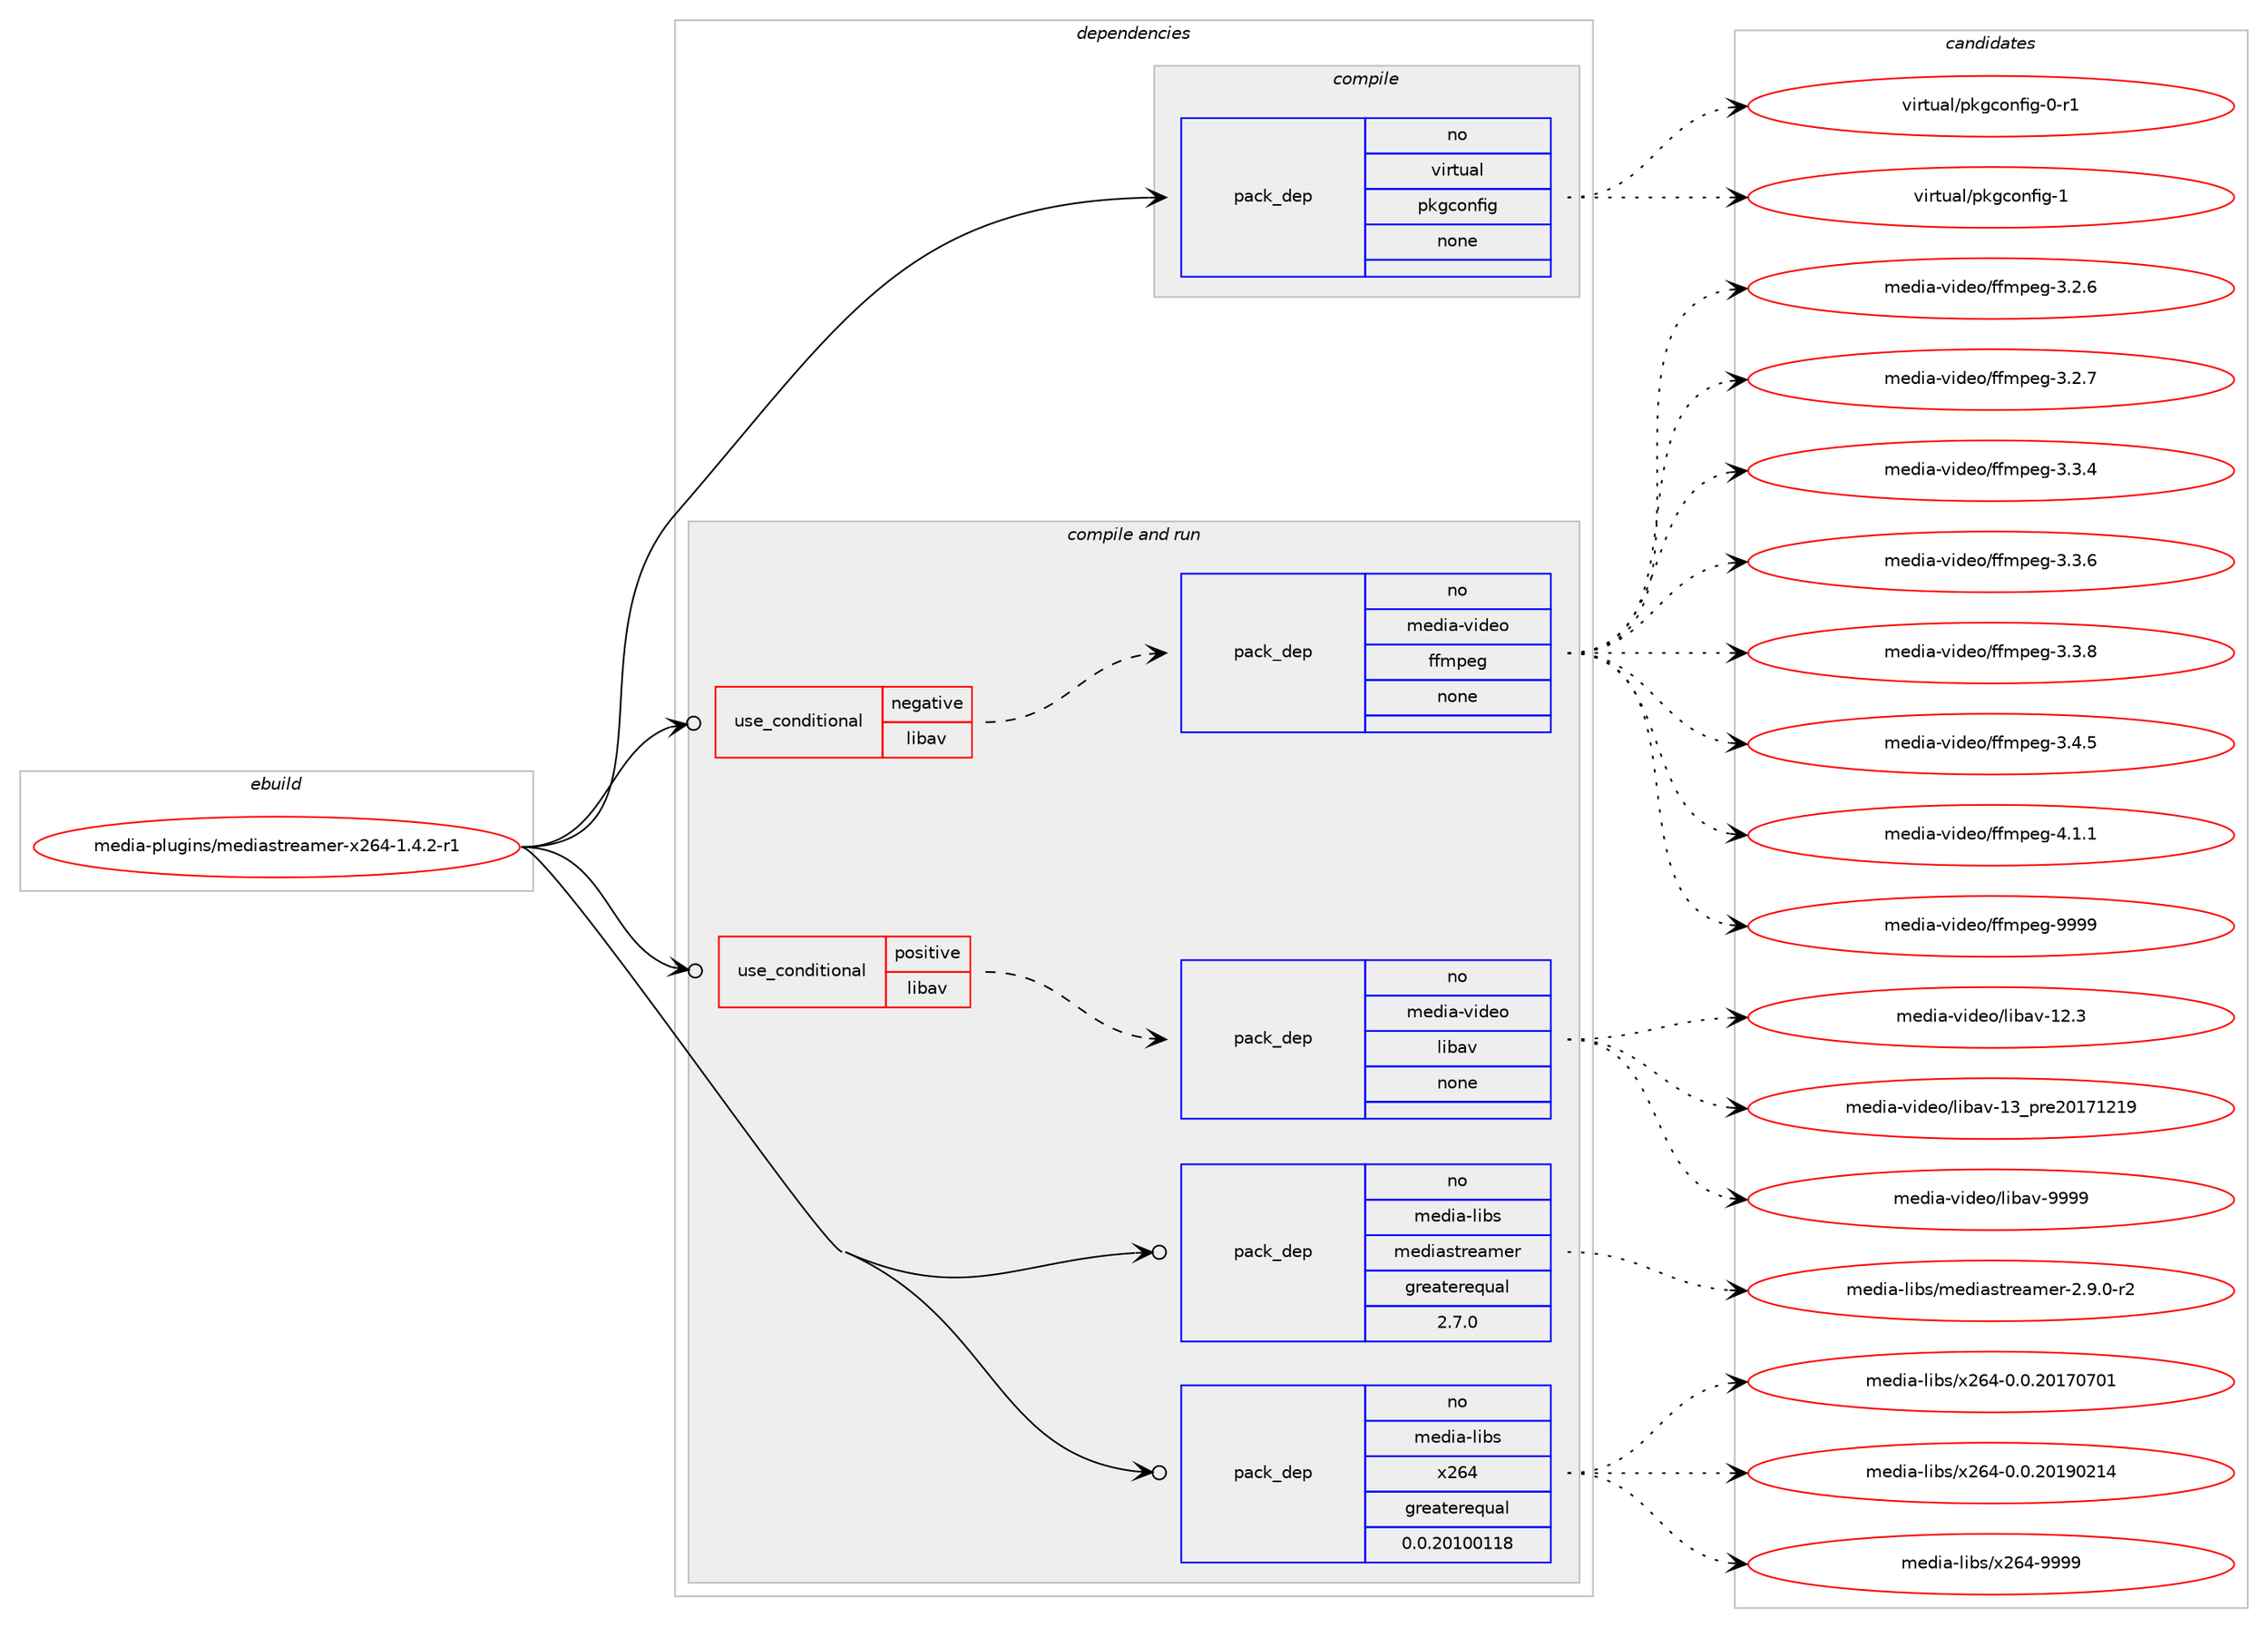 digraph prolog {

# *************
# Graph options
# *************

newrank=true;
concentrate=true;
compound=true;
graph [rankdir=LR,fontname=Helvetica,fontsize=10,ranksep=1.5];#, ranksep=2.5, nodesep=0.2];
edge  [arrowhead=vee];
node  [fontname=Helvetica,fontsize=10];

# **********
# The ebuild
# **********

subgraph cluster_leftcol {
color=gray;
rank=same;
label=<<i>ebuild</i>>;
id [label="media-plugins/mediastreamer-x264-1.4.2-r1", color=red, width=4, href="../media-plugins/mediastreamer-x264-1.4.2-r1.svg"];
}

# ****************
# The dependencies
# ****************

subgraph cluster_midcol {
color=gray;
label=<<i>dependencies</i>>;
subgraph cluster_compile {
fillcolor="#eeeeee";
style=filled;
label=<<i>compile</i>>;
subgraph pack1159575 {
dependency1622216 [label=<<TABLE BORDER="0" CELLBORDER="1" CELLSPACING="0" CELLPADDING="4" WIDTH="220"><TR><TD ROWSPAN="6" CELLPADDING="30">pack_dep</TD></TR><TR><TD WIDTH="110">no</TD></TR><TR><TD>virtual</TD></TR><TR><TD>pkgconfig</TD></TR><TR><TD>none</TD></TR><TR><TD></TD></TR></TABLE>>, shape=none, color=blue];
}
id:e -> dependency1622216:w [weight=20,style="solid",arrowhead="vee"];
}
subgraph cluster_compileandrun {
fillcolor="#eeeeee";
style=filled;
label=<<i>compile and run</i>>;
subgraph cond436490 {
dependency1622217 [label=<<TABLE BORDER="0" CELLBORDER="1" CELLSPACING="0" CELLPADDING="4"><TR><TD ROWSPAN="3" CELLPADDING="10">use_conditional</TD></TR><TR><TD>negative</TD></TR><TR><TD>libav</TD></TR></TABLE>>, shape=none, color=red];
subgraph pack1159576 {
dependency1622218 [label=<<TABLE BORDER="0" CELLBORDER="1" CELLSPACING="0" CELLPADDING="4" WIDTH="220"><TR><TD ROWSPAN="6" CELLPADDING="30">pack_dep</TD></TR><TR><TD WIDTH="110">no</TD></TR><TR><TD>media-video</TD></TR><TR><TD>ffmpeg</TD></TR><TR><TD>none</TD></TR><TR><TD></TD></TR></TABLE>>, shape=none, color=blue];
}
dependency1622217:e -> dependency1622218:w [weight=20,style="dashed",arrowhead="vee"];
}
id:e -> dependency1622217:w [weight=20,style="solid",arrowhead="odotvee"];
subgraph cond436491 {
dependency1622219 [label=<<TABLE BORDER="0" CELLBORDER="1" CELLSPACING="0" CELLPADDING="4"><TR><TD ROWSPAN="3" CELLPADDING="10">use_conditional</TD></TR><TR><TD>positive</TD></TR><TR><TD>libav</TD></TR></TABLE>>, shape=none, color=red];
subgraph pack1159577 {
dependency1622220 [label=<<TABLE BORDER="0" CELLBORDER="1" CELLSPACING="0" CELLPADDING="4" WIDTH="220"><TR><TD ROWSPAN="6" CELLPADDING="30">pack_dep</TD></TR><TR><TD WIDTH="110">no</TD></TR><TR><TD>media-video</TD></TR><TR><TD>libav</TD></TR><TR><TD>none</TD></TR><TR><TD></TD></TR></TABLE>>, shape=none, color=blue];
}
dependency1622219:e -> dependency1622220:w [weight=20,style="dashed",arrowhead="vee"];
}
id:e -> dependency1622219:w [weight=20,style="solid",arrowhead="odotvee"];
subgraph pack1159578 {
dependency1622221 [label=<<TABLE BORDER="0" CELLBORDER="1" CELLSPACING="0" CELLPADDING="4" WIDTH="220"><TR><TD ROWSPAN="6" CELLPADDING="30">pack_dep</TD></TR><TR><TD WIDTH="110">no</TD></TR><TR><TD>media-libs</TD></TR><TR><TD>mediastreamer</TD></TR><TR><TD>greaterequal</TD></TR><TR><TD>2.7.0</TD></TR></TABLE>>, shape=none, color=blue];
}
id:e -> dependency1622221:w [weight=20,style="solid",arrowhead="odotvee"];
subgraph pack1159579 {
dependency1622222 [label=<<TABLE BORDER="0" CELLBORDER="1" CELLSPACING="0" CELLPADDING="4" WIDTH="220"><TR><TD ROWSPAN="6" CELLPADDING="30">pack_dep</TD></TR><TR><TD WIDTH="110">no</TD></TR><TR><TD>media-libs</TD></TR><TR><TD>x264</TD></TR><TR><TD>greaterequal</TD></TR><TR><TD>0.0.20100118</TD></TR></TABLE>>, shape=none, color=blue];
}
id:e -> dependency1622222:w [weight=20,style="solid",arrowhead="odotvee"];
}
subgraph cluster_run {
fillcolor="#eeeeee";
style=filled;
label=<<i>run</i>>;
}
}

# **************
# The candidates
# **************

subgraph cluster_choices {
rank=same;
color=gray;
label=<<i>candidates</i>>;

subgraph choice1159575 {
color=black;
nodesep=1;
choice11810511411611797108471121071039911111010210510345484511449 [label="virtual/pkgconfig-0-r1", color=red, width=4,href="../virtual/pkgconfig-0-r1.svg"];
choice1181051141161179710847112107103991111101021051034549 [label="virtual/pkgconfig-1", color=red, width=4,href="../virtual/pkgconfig-1.svg"];
dependency1622216:e -> choice11810511411611797108471121071039911111010210510345484511449:w [style=dotted,weight="100"];
dependency1622216:e -> choice1181051141161179710847112107103991111101021051034549:w [style=dotted,weight="100"];
}
subgraph choice1159576 {
color=black;
nodesep=1;
choice109101100105974511810510010111147102102109112101103455146504654 [label="media-video/ffmpeg-3.2.6", color=red, width=4,href="../media-video/ffmpeg-3.2.6.svg"];
choice109101100105974511810510010111147102102109112101103455146504655 [label="media-video/ffmpeg-3.2.7", color=red, width=4,href="../media-video/ffmpeg-3.2.7.svg"];
choice109101100105974511810510010111147102102109112101103455146514652 [label="media-video/ffmpeg-3.3.4", color=red, width=4,href="../media-video/ffmpeg-3.3.4.svg"];
choice109101100105974511810510010111147102102109112101103455146514654 [label="media-video/ffmpeg-3.3.6", color=red, width=4,href="../media-video/ffmpeg-3.3.6.svg"];
choice109101100105974511810510010111147102102109112101103455146514656 [label="media-video/ffmpeg-3.3.8", color=red, width=4,href="../media-video/ffmpeg-3.3.8.svg"];
choice109101100105974511810510010111147102102109112101103455146524653 [label="media-video/ffmpeg-3.4.5", color=red, width=4,href="../media-video/ffmpeg-3.4.5.svg"];
choice109101100105974511810510010111147102102109112101103455246494649 [label="media-video/ffmpeg-4.1.1", color=red, width=4,href="../media-video/ffmpeg-4.1.1.svg"];
choice1091011001059745118105100101111471021021091121011034557575757 [label="media-video/ffmpeg-9999", color=red, width=4,href="../media-video/ffmpeg-9999.svg"];
dependency1622218:e -> choice109101100105974511810510010111147102102109112101103455146504654:w [style=dotted,weight="100"];
dependency1622218:e -> choice109101100105974511810510010111147102102109112101103455146504655:w [style=dotted,weight="100"];
dependency1622218:e -> choice109101100105974511810510010111147102102109112101103455146514652:w [style=dotted,weight="100"];
dependency1622218:e -> choice109101100105974511810510010111147102102109112101103455146514654:w [style=dotted,weight="100"];
dependency1622218:e -> choice109101100105974511810510010111147102102109112101103455146514656:w [style=dotted,weight="100"];
dependency1622218:e -> choice109101100105974511810510010111147102102109112101103455146524653:w [style=dotted,weight="100"];
dependency1622218:e -> choice109101100105974511810510010111147102102109112101103455246494649:w [style=dotted,weight="100"];
dependency1622218:e -> choice1091011001059745118105100101111471021021091121011034557575757:w [style=dotted,weight="100"];
}
subgraph choice1159577 {
color=black;
nodesep=1;
choice10910110010597451181051001011114710810598971184549504651 [label="media-video/libav-12.3", color=red, width=4,href="../media-video/libav-12.3.svg"];
choice1091011001059745118105100101111471081059897118454951951121141015048495549504957 [label="media-video/libav-13_pre20171219", color=red, width=4,href="../media-video/libav-13_pre20171219.svg"];
choice10910110010597451181051001011114710810598971184557575757 [label="media-video/libav-9999", color=red, width=4,href="../media-video/libav-9999.svg"];
dependency1622220:e -> choice10910110010597451181051001011114710810598971184549504651:w [style=dotted,weight="100"];
dependency1622220:e -> choice1091011001059745118105100101111471081059897118454951951121141015048495549504957:w [style=dotted,weight="100"];
dependency1622220:e -> choice10910110010597451181051001011114710810598971184557575757:w [style=dotted,weight="100"];
}
subgraph choice1159578 {
color=black;
nodesep=1;
choice1091011001059745108105981154710910110010597115116114101971091011144550465746484511450 [label="media-libs/mediastreamer-2.9.0-r2", color=red, width=4,href="../media-libs/mediastreamer-2.9.0-r2.svg"];
dependency1622221:e -> choice1091011001059745108105981154710910110010597115116114101971091011144550465746484511450:w [style=dotted,weight="100"];
}
subgraph choice1159579 {
color=black;
nodesep=1;
choice1091011001059745108105981154712050545245484648465048495548554849 [label="media-libs/x264-0.0.20170701", color=red, width=4,href="../media-libs/x264-0.0.20170701.svg"];
choice1091011001059745108105981154712050545245484648465048495748504952 [label="media-libs/x264-0.0.20190214", color=red, width=4,href="../media-libs/x264-0.0.20190214.svg"];
choice109101100105974510810598115471205054524557575757 [label="media-libs/x264-9999", color=red, width=4,href="../media-libs/x264-9999.svg"];
dependency1622222:e -> choice1091011001059745108105981154712050545245484648465048495548554849:w [style=dotted,weight="100"];
dependency1622222:e -> choice1091011001059745108105981154712050545245484648465048495748504952:w [style=dotted,weight="100"];
dependency1622222:e -> choice109101100105974510810598115471205054524557575757:w [style=dotted,weight="100"];
}
}

}
